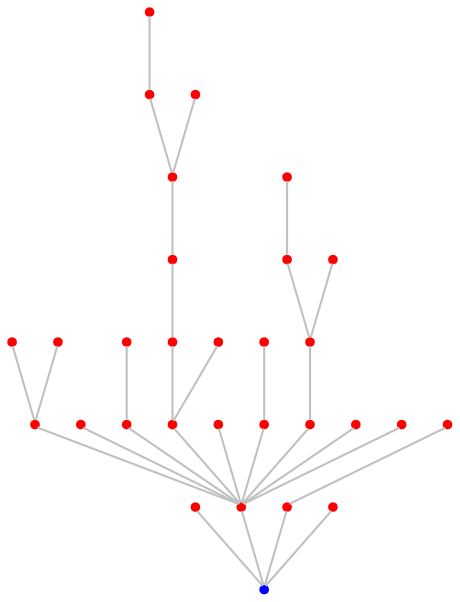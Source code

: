 graph {
	0 [color=blue shape=point]
	9 [color=red shape=point]
	9 -- 0 [color=gray]
	1 [color=red shape=point]
	1 -- 0 [color=gray]
	17 [color=red shape=point]
	17 -- 1 [color=gray]
	22 [color=red shape=point]
	22 -- 1 [color=gray]
	18 [color=red shape=point]
	18 -- 17 [color=gray]
	29 [color=red shape=point]
	29 -- 1 [color=gray]
	7 [color=red shape=point]
	7 -- 1 [color=gray]
	2 [color=red shape=point]
	2 -- 7 [color=gray]
	20 [color=red shape=point]
	20 -- 2 [color=gray]
	5 [color=red shape=point]
	5 -- 20 [color=gray]
	8 [color=red shape=point]
	8 -- 5 [color=gray]
	24 [color=red shape=point]
	24 -- 8 [color=gray]
	26 [color=red shape=point]
	26 -- 1 [color=gray]
	23 [color=red shape=point]
	23 -- 1 [color=gray]
	4 [color=red shape=point]
	4 -- 0 [color=gray]
	6 [color=red shape=point]
	6 -- 1 [color=gray]
	11 [color=red shape=point]
	11 -- 6 [color=gray]
	21 [color=red shape=point]
	21 -- 11 [color=gray]
	14 [color=red shape=point]
	14 -- 11 [color=gray]
	28 [color=red shape=point]
	28 -- 7 [color=gray]
	16 [color=red shape=point]
	16 -- 21 [color=gray]
	19 [color=red shape=point]
	19 -- 1 [color=gray]
	10 [color=red shape=point]
	10 -- 29 [color=gray]
	27 [color=red shape=point]
	27 -- 23 [color=gray]
	3 [color=red shape=point]
	3 -- 17 [color=gray]
	12 [color=red shape=point]
	12 -- 0 [color=gray]
	15 [color=red shape=point]
	15 -- 1 [color=gray]
	25 [color=red shape=point]
	25 -- 5 [color=gray]
	13 [color=red shape=point]
	13 -- 4 [color=gray]
}
